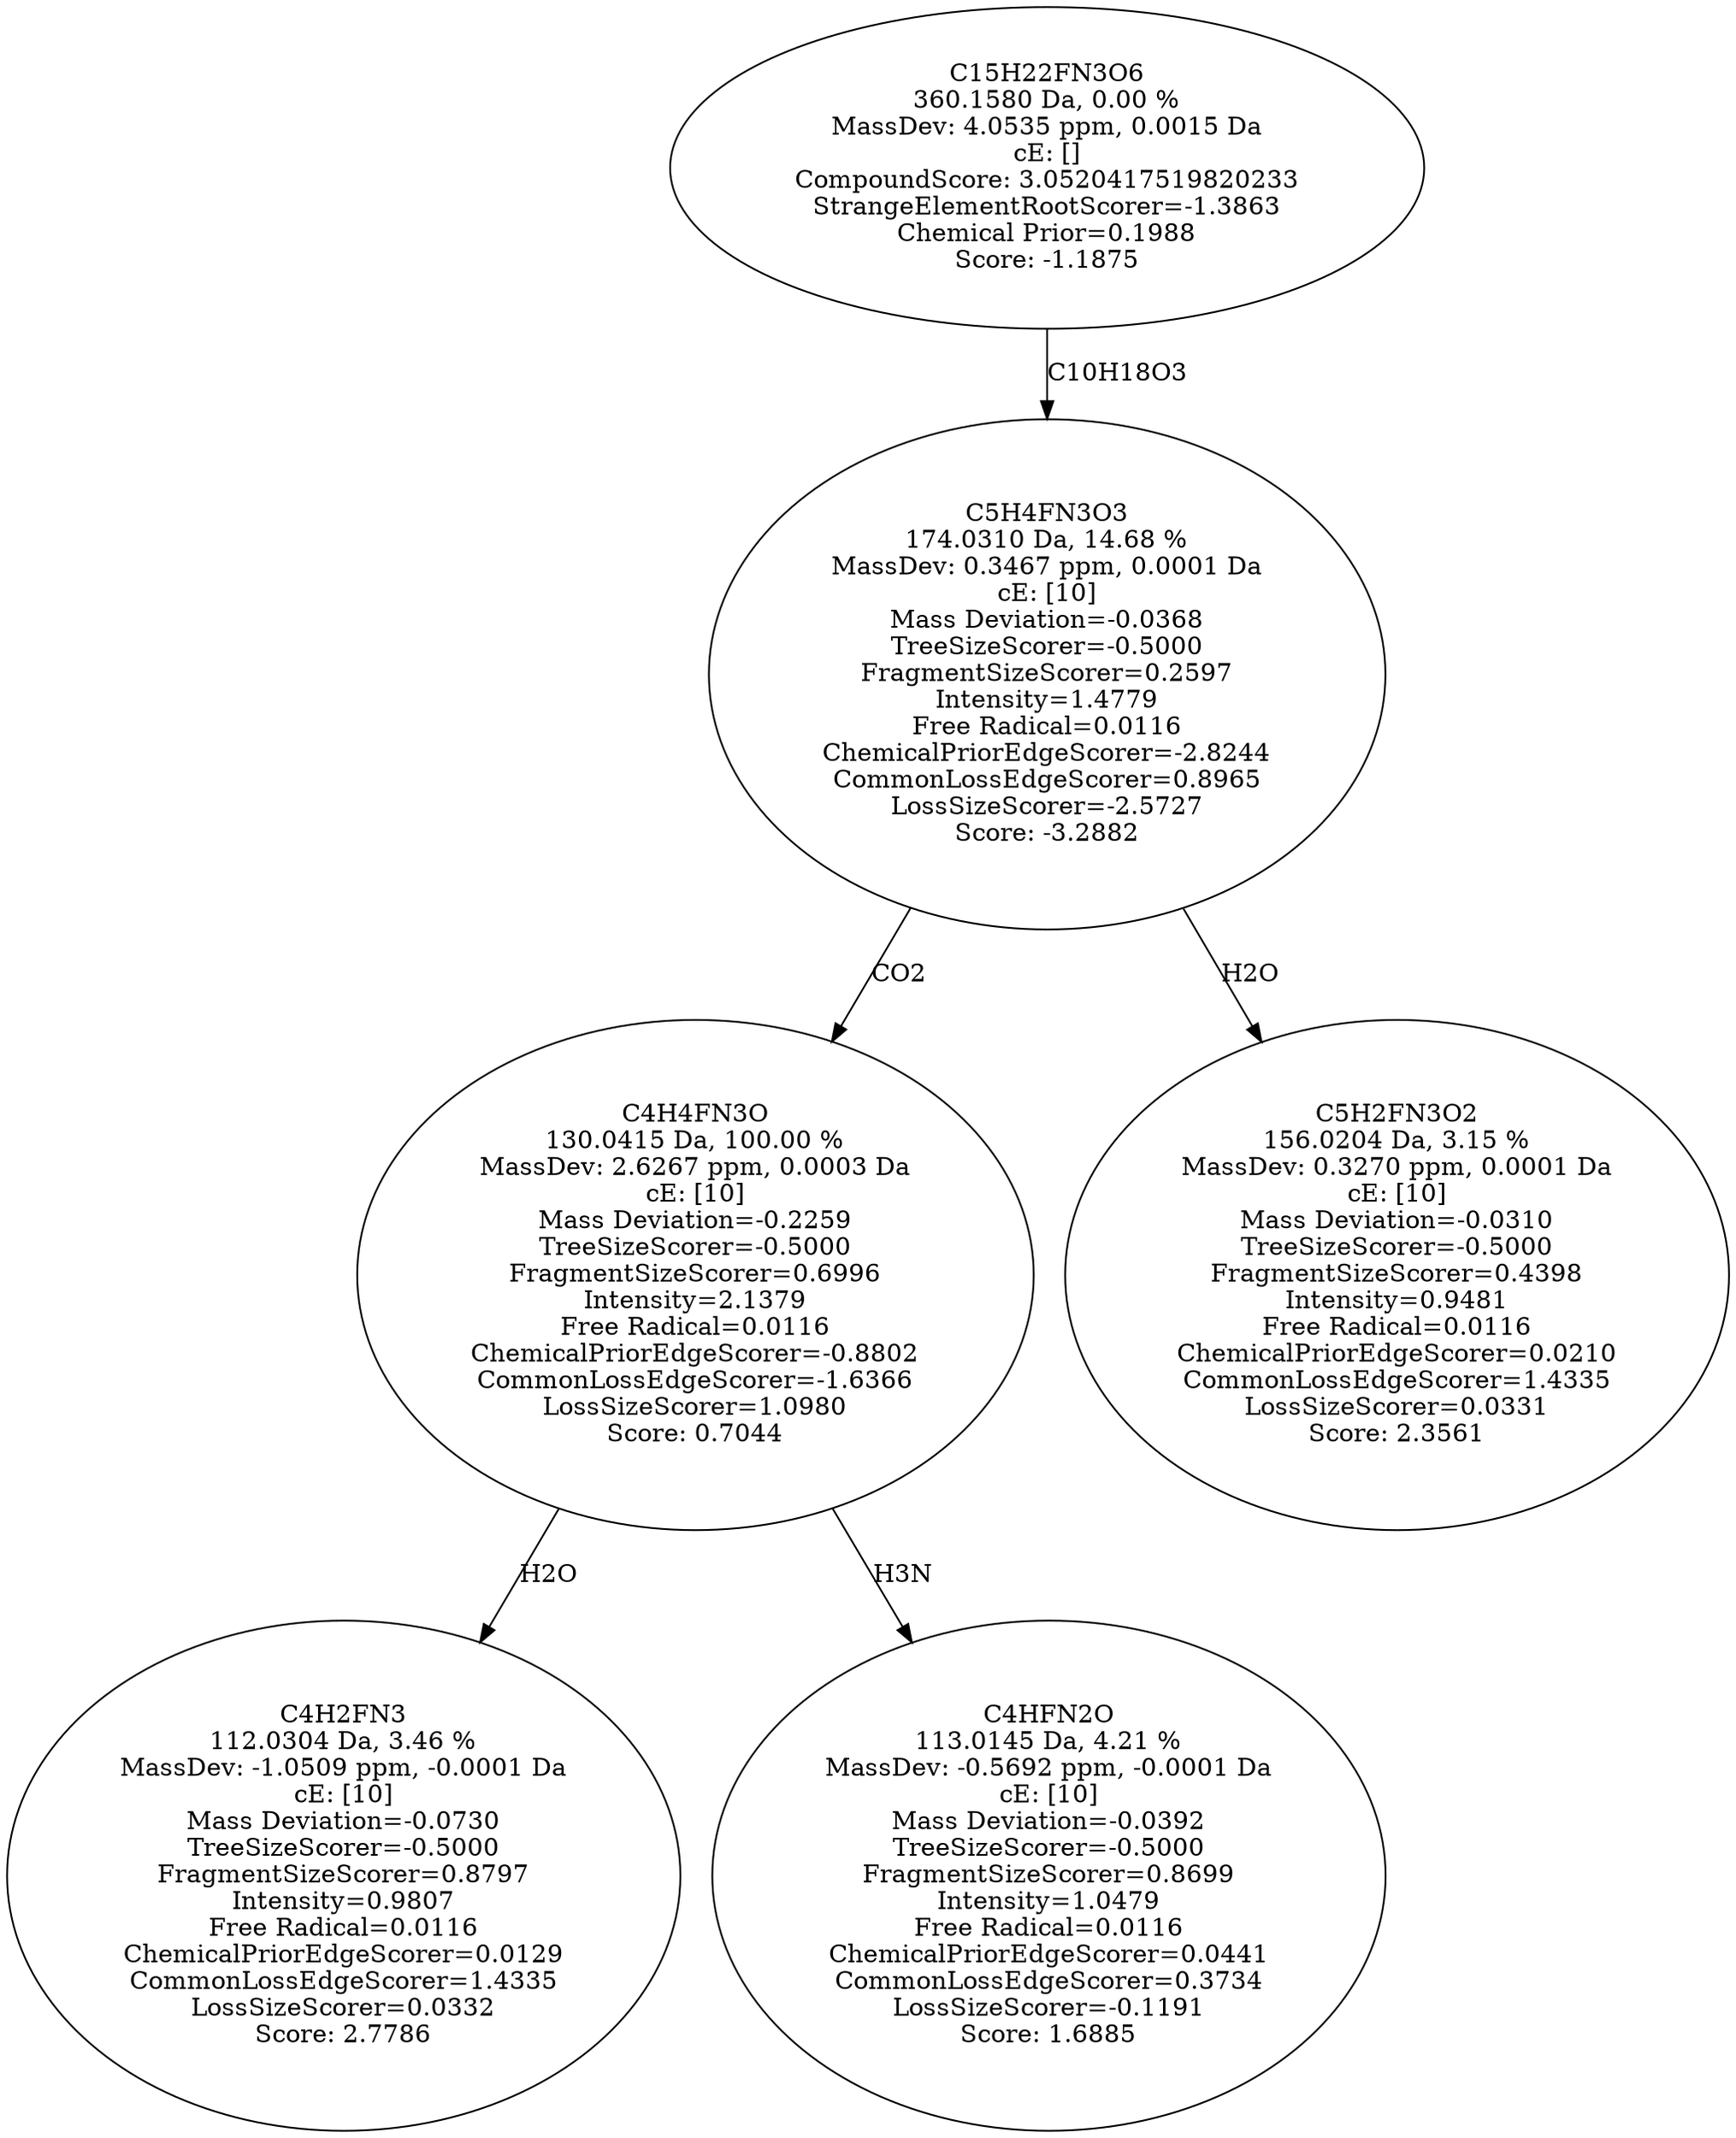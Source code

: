 strict digraph {
v1 [label="C4H2FN3\n112.0304 Da, 3.46 %\nMassDev: -1.0509 ppm, -0.0001 Da\ncE: [10]\nMass Deviation=-0.0730\nTreeSizeScorer=-0.5000\nFragmentSizeScorer=0.8797\nIntensity=0.9807\nFree Radical=0.0116\nChemicalPriorEdgeScorer=0.0129\nCommonLossEdgeScorer=1.4335\nLossSizeScorer=0.0332\nScore: 2.7786"];
v2 [label="C4HFN2O\n113.0145 Da, 4.21 %\nMassDev: -0.5692 ppm, -0.0001 Da\ncE: [10]\nMass Deviation=-0.0392\nTreeSizeScorer=-0.5000\nFragmentSizeScorer=0.8699\nIntensity=1.0479\nFree Radical=0.0116\nChemicalPriorEdgeScorer=0.0441\nCommonLossEdgeScorer=0.3734\nLossSizeScorer=-0.1191\nScore: 1.6885"];
v3 [label="C4H4FN3O\n130.0415 Da, 100.00 %\nMassDev: 2.6267 ppm, 0.0003 Da\ncE: [10]\nMass Deviation=-0.2259\nTreeSizeScorer=-0.5000\nFragmentSizeScorer=0.6996\nIntensity=2.1379\nFree Radical=0.0116\nChemicalPriorEdgeScorer=-0.8802\nCommonLossEdgeScorer=-1.6366\nLossSizeScorer=1.0980\nScore: 0.7044"];
v4 [label="C5H2FN3O2\n156.0204 Da, 3.15 %\nMassDev: 0.3270 ppm, 0.0001 Da\ncE: [10]\nMass Deviation=-0.0310\nTreeSizeScorer=-0.5000\nFragmentSizeScorer=0.4398\nIntensity=0.9481\nFree Radical=0.0116\nChemicalPriorEdgeScorer=0.0210\nCommonLossEdgeScorer=1.4335\nLossSizeScorer=0.0331\nScore: 2.3561"];
v5 [label="C5H4FN3O3\n174.0310 Da, 14.68 %\nMassDev: 0.3467 ppm, 0.0001 Da\ncE: [10]\nMass Deviation=-0.0368\nTreeSizeScorer=-0.5000\nFragmentSizeScorer=0.2597\nIntensity=1.4779\nFree Radical=0.0116\nChemicalPriorEdgeScorer=-2.8244\nCommonLossEdgeScorer=0.8965\nLossSizeScorer=-2.5727\nScore: -3.2882"];
v6 [label="C15H22FN3O6\n360.1580 Da, 0.00 %\nMassDev: 4.0535 ppm, 0.0015 Da\ncE: []\nCompoundScore: 3.0520417519820233\nStrangeElementRootScorer=-1.3863\nChemical Prior=0.1988\nScore: -1.1875"];
v3 -> v1 [label="H2O"];
v3 -> v2 [label="H3N"];
v5 -> v3 [label="CO2"];
v5 -> v4 [label="H2O"];
v6 -> v5 [label="C10H18O3"];
}